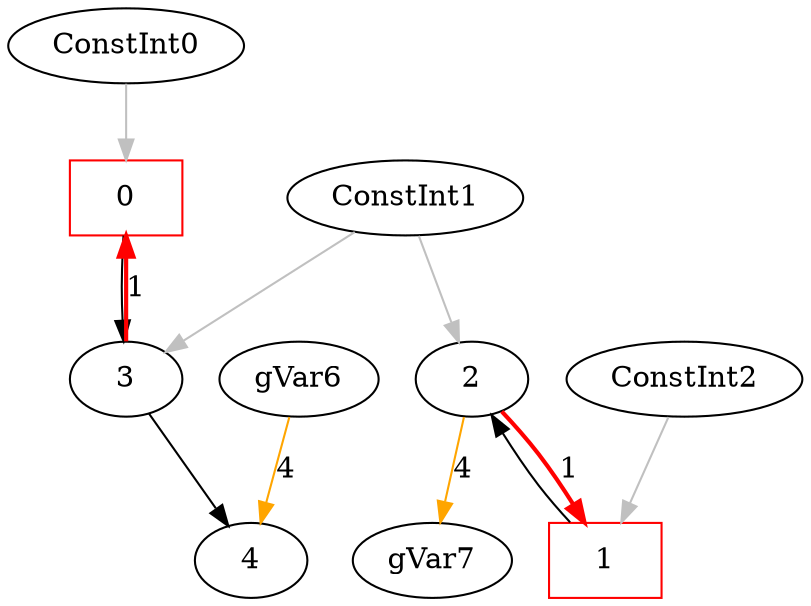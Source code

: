 digraph loop_14 { 
{
0 [shape=box, color=red, label="0"];

1 [shape=box, color=red, label="1"];

2 [color=black, label="2"];

3 [color=black, label="3"];

4 [color=black, label="4"];

5 [color=black, label="ConstInt0"];

6 [color=black, label="ConstInt2"];

7 [color=black, label="ConstInt1"];

8 [color=black, label="gVar6"];

111 [color=black, label="gVar7"];
3 -> 0 [style=bold, color=red, label=1] 
5 -> 0 [color=gray]
2 -> 1 [style=bold, color=red, label=1] 
6 -> 1 [color=gray]
1 -> 2
7 -> 2 [color=gray]
0 -> 3
7 -> 3 [color=gray]
3 -> 4
8 -> 4 [color=orange, label=4] 
2 -> 111 [color=orange, label=4] 

}

}